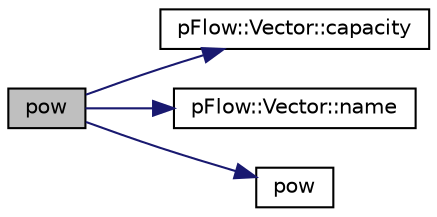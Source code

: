 digraph "pow"
{
 // LATEX_PDF_SIZE
  edge [fontname="Helvetica",fontsize="10",labelfontname="Helvetica",labelfontsize="10"];
  node [fontname="Helvetica",fontsize="10",shape=record];
  rankdir="LR";
  Node1 [label="pow",height=0.2,width=0.4,color="black", fillcolor="grey75", style="filled", fontcolor="black",tooltip=" "];
  Node1 -> Node2 [color="midnightblue",fontsize="10",style="solid",fontname="Helvetica"];
  Node2 [label="pFlow::Vector::capacity",height=0.2,width=0.4,color="black", fillcolor="white", style="filled",URL="$classpFlow_1_1Vector.html#a234de5cb432c97fcb4b0f806bb86624e",tooltip="Capacity of the vector."];
  Node1 -> Node3 [color="midnightblue",fontsize="10",style="solid",fontname="Helvetica"];
  Node3 [label="pFlow::Vector::name",height=0.2,width=0.4,color="black", fillcolor="white", style="filled",URL="$classpFlow_1_1Vector.html#acc80e00a8ac919288fb55bd14cc88bf6",tooltip="Name of the vector."];
  Node1 -> Node4 [color="midnightblue",fontsize="10",style="solid",fontname="Helvetica"];
  Node4 [label="pow",height=0.2,width=0.4,color="black", fillcolor="white", style="filled",URL="$namespacepFlow.html#a68649a07973f2ed86e65754aec1aa7f4",tooltip=" "];
}

